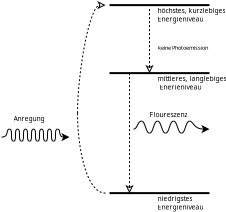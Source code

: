<?xml version="1.0" encoding="UTF-8"?>
<dia:diagram xmlns:dia="http://www.lysator.liu.se/~alla/dia/">
  <dia:layer name="Background" visible="true" active="true">
    <dia:object type="Standard - Line" version="0" id="O0">
      <dia:attribute name="obj_pos">
        <dia:point val="6.2,6.8"/>
      </dia:attribute>
      <dia:attribute name="obj_bb">
        <dia:rectangle val="6.15,6.75;11.25,6.85"/>
      </dia:attribute>
      <dia:attribute name="conn_endpoints">
        <dia:point val="6.2,6.8"/>
        <dia:point val="11.2,6.8"/>
      </dia:attribute>
      <dia:attribute name="numcp">
        <dia:int val="1"/>
      </dia:attribute>
    </dia:object>
    <dia:object type="Standard - Line" version="0" id="O1">
      <dia:attribute name="obj_pos">
        <dia:point val="6.2,10.2"/>
      </dia:attribute>
      <dia:attribute name="obj_bb">
        <dia:rectangle val="6.15,10.15;11.25,10.25"/>
      </dia:attribute>
      <dia:attribute name="conn_endpoints">
        <dia:point val="6.2,10.2"/>
        <dia:point val="11.2,10.2"/>
      </dia:attribute>
      <dia:attribute name="numcp">
        <dia:int val="1"/>
      </dia:attribute>
    </dia:object>
    <dia:object type="Standard - Line" version="0" id="O2">
      <dia:attribute name="obj_pos">
        <dia:point val="6.2,16.2"/>
      </dia:attribute>
      <dia:attribute name="obj_bb">
        <dia:rectangle val="6.15,16.15;11.25,16.25"/>
      </dia:attribute>
      <dia:attribute name="conn_endpoints">
        <dia:point val="6.2,16.2"/>
        <dia:point val="11.2,16.2"/>
      </dia:attribute>
      <dia:attribute name="numcp">
        <dia:int val="1"/>
      </dia:attribute>
    </dia:object>
    <dia:object type="Standard - Text" version="1" id="O3">
      <dia:attribute name="obj_pos">
        <dia:point val="12.2,8.2"/>
      </dia:attribute>
      <dia:attribute name="obj_bb">
        <dia:rectangle val="12.2,7.605;12.2,8.35"/>
      </dia:attribute>
      <dia:attribute name="text">
        <dia:composite type="text">
          <dia:attribute name="string">
            <dia:string>##</dia:string>
          </dia:attribute>
          <dia:attribute name="font">
            <dia:font family="sans" style="0" name="Helvetica"/>
          </dia:attribute>
          <dia:attribute name="height">
            <dia:real val="0.8"/>
          </dia:attribute>
          <dia:attribute name="pos">
            <dia:point val="12.2,8.2"/>
          </dia:attribute>
          <dia:attribute name="color">
            <dia:color val="#000000"/>
          </dia:attribute>
          <dia:attribute name="alignment">
            <dia:enum val="0"/>
          </dia:attribute>
        </dia:composite>
      </dia:attribute>
      <dia:attribute name="valign">
        <dia:enum val="3"/>
      </dia:attribute>
    </dia:object>
    <dia:object type="Standard - Text" version="1" id="O4">
      <dia:attribute name="obj_pos">
        <dia:point val="12.2,7.2"/>
      </dia:attribute>
      <dia:attribute name="obj_bb">
        <dia:rectangle val="12.2,6.605;12.2,7.35"/>
      </dia:attribute>
      <dia:attribute name="text">
        <dia:composite type="text">
          <dia:attribute name="string">
            <dia:string>##</dia:string>
          </dia:attribute>
          <dia:attribute name="font">
            <dia:font family="sans" style="0" name="Helvetica"/>
          </dia:attribute>
          <dia:attribute name="height">
            <dia:real val="0.8"/>
          </dia:attribute>
          <dia:attribute name="pos">
            <dia:point val="12.2,7.2"/>
          </dia:attribute>
          <dia:attribute name="color">
            <dia:color val="#000000"/>
          </dia:attribute>
          <dia:attribute name="alignment">
            <dia:enum val="0"/>
          </dia:attribute>
        </dia:composite>
      </dia:attribute>
      <dia:attribute name="valign">
        <dia:enum val="3"/>
      </dia:attribute>
    </dia:object>
    <dia:object type="Standard - Text" version="1" id="O5">
      <dia:attribute name="obj_pos">
        <dia:point val="-3,13"/>
      </dia:attribute>
      <dia:attribute name="obj_bb">
        <dia:rectangle val="-3,12.405;-3,13.15"/>
      </dia:attribute>
      <dia:attribute name="text">
        <dia:composite type="text">
          <dia:attribute name="string">
            <dia:string>##</dia:string>
          </dia:attribute>
          <dia:attribute name="font">
            <dia:font family="sans" style="0" name="Helvetica"/>
          </dia:attribute>
          <dia:attribute name="height">
            <dia:real val="0.8"/>
          </dia:attribute>
          <dia:attribute name="pos">
            <dia:point val="-3,13"/>
          </dia:attribute>
          <dia:attribute name="color">
            <dia:color val="#000000"/>
          </dia:attribute>
          <dia:attribute name="alignment">
            <dia:enum val="0"/>
          </dia:attribute>
        </dia:composite>
      </dia:attribute>
      <dia:attribute name="valign">
        <dia:enum val="3"/>
      </dia:attribute>
    </dia:object>
    <dia:object type="Standard - Text" version="1" id="O6">
      <dia:attribute name="obj_pos">
        <dia:point val="8.6,10.6"/>
      </dia:attribute>
      <dia:attribute name="obj_bb">
        <dia:rectangle val="8.6,10.287;12.265,11.103"/>
      </dia:attribute>
      <dia:attribute name="text">
        <dia:composite type="text">
          <dia:attribute name="string">
            <dia:string>#mittleres, langlebiges
 Enerieniveau#</dia:string>
          </dia:attribute>
          <dia:attribute name="font">
            <dia:font family="sans" style="0" name="Helvetica"/>
          </dia:attribute>
          <dia:attribute name="height">
            <dia:real val="0.423"/>
          </dia:attribute>
          <dia:attribute name="pos">
            <dia:point val="8.6,10.6"/>
          </dia:attribute>
          <dia:attribute name="color">
            <dia:color val="#000000"/>
          </dia:attribute>
          <dia:attribute name="alignment">
            <dia:enum val="0"/>
          </dia:attribute>
        </dia:composite>
      </dia:attribute>
      <dia:attribute name="valign">
        <dia:enum val="3"/>
      </dia:attribute>
    </dia:object>
    <dia:object type="Standard - Text" version="1" id="O7">
      <dia:attribute name="obj_pos">
        <dia:point val="8.6,7.2"/>
      </dia:attribute>
      <dia:attribute name="obj_bb">
        <dia:rectangle val="8.6,6.888;12.255,7.703"/>
      </dia:attribute>
      <dia:attribute name="text">
        <dia:composite type="text">
          <dia:attribute name="string">
            <dia:string>#höchstes, kurzlebiges
Energieniveau#</dia:string>
          </dia:attribute>
          <dia:attribute name="font">
            <dia:font family="sans" style="0" name="Helvetica"/>
          </dia:attribute>
          <dia:attribute name="height">
            <dia:real val="0.423"/>
          </dia:attribute>
          <dia:attribute name="pos">
            <dia:point val="8.6,7.2"/>
          </dia:attribute>
          <dia:attribute name="color">
            <dia:color val="#000000"/>
          </dia:attribute>
          <dia:attribute name="alignment">
            <dia:enum val="0"/>
          </dia:attribute>
        </dia:composite>
      </dia:attribute>
      <dia:attribute name="valign">
        <dia:enum val="3"/>
      </dia:attribute>
    </dia:object>
    <dia:object type="Standard - Text" version="1" id="O8">
      <dia:attribute name="obj_pos">
        <dia:point val="3,10"/>
      </dia:attribute>
      <dia:attribute name="obj_bb">
        <dia:rectangle val="3,9.405;3,10.15"/>
      </dia:attribute>
      <dia:attribute name="text">
        <dia:composite type="text">
          <dia:attribute name="string">
            <dia:string>##</dia:string>
          </dia:attribute>
          <dia:attribute name="font">
            <dia:font family="sans" style="0" name="Helvetica"/>
          </dia:attribute>
          <dia:attribute name="height">
            <dia:real val="0.8"/>
          </dia:attribute>
          <dia:attribute name="pos">
            <dia:point val="3,10"/>
          </dia:attribute>
          <dia:attribute name="color">
            <dia:color val="#000000"/>
          </dia:attribute>
          <dia:attribute name="alignment">
            <dia:enum val="0"/>
          </dia:attribute>
        </dia:composite>
      </dia:attribute>
      <dia:attribute name="valign">
        <dia:enum val="3"/>
      </dia:attribute>
    </dia:object>
    <dia:object type="Standard - Text" version="1" id="O9">
      <dia:attribute name="obj_pos">
        <dia:point val="3.8,8"/>
      </dia:attribute>
      <dia:attribute name="obj_bb">
        <dia:rectangle val="3.8,7.405;3.8,8.15"/>
      </dia:attribute>
      <dia:attribute name="text">
        <dia:composite type="text">
          <dia:attribute name="string">
            <dia:string>##</dia:string>
          </dia:attribute>
          <dia:attribute name="font">
            <dia:font family="sans" style="0" name="Helvetica"/>
          </dia:attribute>
          <dia:attribute name="height">
            <dia:real val="0.8"/>
          </dia:attribute>
          <dia:attribute name="pos">
            <dia:point val="3.8,8"/>
          </dia:attribute>
          <dia:attribute name="color">
            <dia:color val="#000000"/>
          </dia:attribute>
          <dia:attribute name="alignment">
            <dia:enum val="0"/>
          </dia:attribute>
        </dia:composite>
      </dia:attribute>
      <dia:attribute name="valign">
        <dia:enum val="3"/>
      </dia:attribute>
    </dia:object>
    <dia:object type="Standard - Text" version="1" id="O10">
      <dia:attribute name="obj_pos">
        <dia:point val="8.6,16.6"/>
      </dia:attribute>
      <dia:attribute name="obj_bb">
        <dia:rectangle val="8.6,16.288;11.027,17.103"/>
      </dia:attribute>
      <dia:attribute name="text">
        <dia:composite type="text">
          <dia:attribute name="string">
            <dia:string>#niedrigstes
Energieniveau#</dia:string>
          </dia:attribute>
          <dia:attribute name="font">
            <dia:font family="sans" style="0" name="Helvetica"/>
          </dia:attribute>
          <dia:attribute name="height">
            <dia:real val="0.423"/>
          </dia:attribute>
          <dia:attribute name="pos">
            <dia:point val="8.6,16.6"/>
          </dia:attribute>
          <dia:attribute name="color">
            <dia:color val="#000000"/>
          </dia:attribute>
          <dia:attribute name="alignment">
            <dia:enum val="0"/>
          </dia:attribute>
        </dia:composite>
      </dia:attribute>
      <dia:attribute name="valign">
        <dia:enum val="3"/>
      </dia:attribute>
    </dia:object>
    <dia:object type="Standard - Line" version="0" id="O11">
      <dia:attribute name="obj_pos">
        <dia:point val="8.2,7"/>
      </dia:attribute>
      <dia:attribute name="obj_bb">
        <dia:rectangle val="7.994,6.975;8.406,10.256"/>
      </dia:attribute>
      <dia:attribute name="conn_endpoints">
        <dia:point val="8.2,7"/>
        <dia:point val="8.2,10.2"/>
      </dia:attribute>
      <dia:attribute name="numcp">
        <dia:int val="1"/>
      </dia:attribute>
      <dia:attribute name="line_width">
        <dia:real val="0.05"/>
      </dia:attribute>
      <dia:attribute name="line_style">
        <dia:enum val="4"/>
      </dia:attribute>
      <dia:attribute name="end_arrow">
        <dia:enum val="23"/>
      </dia:attribute>
      <dia:attribute name="end_arrow_length">
        <dia:real val="0.3"/>
      </dia:attribute>
      <dia:attribute name="end_arrow_width">
        <dia:real val="0.3"/>
      </dia:attribute>
    </dia:object>
    <dia:object type="Standard - Line" version="0" id="O12">
      <dia:attribute name="obj_pos">
        <dia:point val="7.2,10.2"/>
      </dia:attribute>
      <dia:attribute name="obj_bb">
        <dia:rectangle val="6.994,10.175;7.406,16.256"/>
      </dia:attribute>
      <dia:attribute name="conn_endpoints">
        <dia:point val="7.2,10.2"/>
        <dia:point val="7.2,16.2"/>
      </dia:attribute>
      <dia:attribute name="numcp">
        <dia:int val="1"/>
      </dia:attribute>
      <dia:attribute name="line_width">
        <dia:real val="0.05"/>
      </dia:attribute>
      <dia:attribute name="line_style">
        <dia:enum val="4"/>
      </dia:attribute>
      <dia:attribute name="end_arrow">
        <dia:enum val="23"/>
      </dia:attribute>
      <dia:attribute name="end_arrow_length">
        <dia:real val="0.3"/>
      </dia:attribute>
      <dia:attribute name="end_arrow_width">
        <dia:real val="0.3"/>
      </dia:attribute>
    </dia:object>
    <dia:object type="Standard - BezierLine" version="0" id="O13">
      <dia:attribute name="obj_pos">
        <dia:point val="7.4,13"/>
      </dia:attribute>
      <dia:attribute name="obj_bb">
        <dia:rectangle val="7.375,12.575;7.825,13.025"/>
      </dia:attribute>
      <dia:attribute name="bez_points">
        <dia:point val="7.4,13"/>
        <dia:point val="7.6,13"/>
        <dia:point val="7.6,12.6"/>
        <dia:point val="7.8,12.6"/>
      </dia:attribute>
      <dia:attribute name="corner_types">
        <dia:enum val="0"/>
        <dia:enum val="0"/>
      </dia:attribute>
      <dia:attribute name="line_width">
        <dia:real val="0.05"/>
      </dia:attribute>
    </dia:object>
    <dia:object type="Standard - BezierLine" version="0" id="O14">
      <dia:attribute name="obj_pos">
        <dia:point val="7.8,12.6"/>
      </dia:attribute>
      <dia:attribute name="obj_bb">
        <dia:rectangle val="7.775,12.575;8.225,13.225"/>
      </dia:attribute>
      <dia:attribute name="bez_points">
        <dia:point val="7.8,12.6"/>
        <dia:point val="8,12.6"/>
        <dia:point val="8,13.2"/>
        <dia:point val="8.2,13.2"/>
      </dia:attribute>
      <dia:attribute name="corner_types">
        <dia:enum val="0"/>
        <dia:enum val="0"/>
      </dia:attribute>
      <dia:attribute name="line_width">
        <dia:real val="0.05"/>
      </dia:attribute>
    </dia:object>
    <dia:object type="Standard - BezierLine" version="0" id="O15">
      <dia:attribute name="obj_pos">
        <dia:point val="9.8,13.2"/>
      </dia:attribute>
      <dia:attribute name="obj_bb">
        <dia:rectangle val="9.775,12.575;10.225,13.225"/>
      </dia:attribute>
      <dia:attribute name="bez_points">
        <dia:point val="9.8,13.2"/>
        <dia:point val="10,13.2"/>
        <dia:point val="10,12.6"/>
        <dia:point val="10.2,12.6"/>
      </dia:attribute>
      <dia:attribute name="corner_types">
        <dia:enum val="0"/>
        <dia:enum val="0"/>
      </dia:attribute>
      <dia:attribute name="line_width">
        <dia:real val="0.05"/>
      </dia:attribute>
    </dia:object>
    <dia:object type="Standard - BezierLine" version="0" id="O16">
      <dia:attribute name="obj_pos">
        <dia:point val="10.2,12.6"/>
      </dia:attribute>
      <dia:attribute name="obj_bb">
        <dia:rectangle val="10.175,12.575;11.2,13.206"/>
      </dia:attribute>
      <dia:attribute name="bez_points">
        <dia:point val="10.2,12.6"/>
        <dia:point val="10.4,12.6"/>
        <dia:point val="10.4,13"/>
        <dia:point val="11.2,13"/>
      </dia:attribute>
      <dia:attribute name="corner_types">
        <dia:enum val="0"/>
        <dia:enum val="0"/>
      </dia:attribute>
      <dia:attribute name="line_width">
        <dia:real val="0.05"/>
      </dia:attribute>
      <dia:attribute name="end_arrow">
        <dia:enum val="22"/>
      </dia:attribute>
      <dia:attribute name="end_arrow_length">
        <dia:real val="0.3"/>
      </dia:attribute>
      <dia:attribute name="end_arrow_width">
        <dia:real val="0.3"/>
      </dia:attribute>
    </dia:object>
    <dia:object type="Standard - BezierLine" version="0" id="O17">
      <dia:attribute name="obj_pos">
        <dia:point val="9,13.2"/>
      </dia:attribute>
      <dia:attribute name="obj_bb">
        <dia:rectangle val="8.975,12.575;9.425,13.225"/>
      </dia:attribute>
      <dia:attribute name="bez_points">
        <dia:point val="9,13.2"/>
        <dia:point val="9.2,13.2"/>
        <dia:point val="9.2,12.6"/>
        <dia:point val="9.4,12.6"/>
      </dia:attribute>
      <dia:attribute name="corner_types">
        <dia:enum val="0"/>
        <dia:enum val="0"/>
      </dia:attribute>
      <dia:attribute name="line_width">
        <dia:real val="0.05"/>
      </dia:attribute>
    </dia:object>
    <dia:object type="Standard - BezierLine" version="0" id="O18">
      <dia:attribute name="obj_pos">
        <dia:point val="9.4,12.6"/>
      </dia:attribute>
      <dia:attribute name="obj_bb">
        <dia:rectangle val="9.375,12.575;9.825,13.225"/>
      </dia:attribute>
      <dia:attribute name="bez_points">
        <dia:point val="9.4,12.6"/>
        <dia:point val="9.6,12.6"/>
        <dia:point val="9.6,13.2"/>
        <dia:point val="9.8,13.2"/>
      </dia:attribute>
      <dia:attribute name="corner_types">
        <dia:enum val="0"/>
        <dia:enum val="0"/>
      </dia:attribute>
      <dia:attribute name="line_width">
        <dia:real val="0.05"/>
      </dia:attribute>
    </dia:object>
    <dia:object type="Standard - BezierLine" version="0" id="O19">
      <dia:attribute name="obj_pos">
        <dia:point val="8.2,13.2"/>
      </dia:attribute>
      <dia:attribute name="obj_bb">
        <dia:rectangle val="8.175,12.575;8.625,13.225"/>
      </dia:attribute>
      <dia:attribute name="bez_points">
        <dia:point val="8.2,13.2"/>
        <dia:point val="8.4,13.2"/>
        <dia:point val="8.4,12.6"/>
        <dia:point val="8.6,12.6"/>
      </dia:attribute>
      <dia:attribute name="corner_types">
        <dia:enum val="0"/>
        <dia:enum val="0"/>
      </dia:attribute>
      <dia:attribute name="line_width">
        <dia:real val="0.05"/>
      </dia:attribute>
    </dia:object>
    <dia:object type="Standard - BezierLine" version="0" id="O20">
      <dia:attribute name="obj_pos">
        <dia:point val="8.6,12.6"/>
      </dia:attribute>
      <dia:attribute name="obj_bb">
        <dia:rectangle val="8.575,12.575;9.025,13.225"/>
      </dia:attribute>
      <dia:attribute name="bez_points">
        <dia:point val="8.6,12.6"/>
        <dia:point val="8.8,12.6"/>
        <dia:point val="8.8,13.2"/>
        <dia:point val="9,13.2"/>
      </dia:attribute>
      <dia:attribute name="corner_types">
        <dia:enum val="0"/>
        <dia:enum val="0"/>
      </dia:attribute>
      <dia:attribute name="line_width">
        <dia:real val="0.05"/>
      </dia:attribute>
    </dia:object>
    <dia:object type="Standard - Text" version="1" id="O21">
      <dia:attribute name="obj_pos">
        <dia:point val="11.2,12.6"/>
      </dia:attribute>
      <dia:attribute name="obj_bb">
        <dia:rectangle val="11.2,12.005;11.2,12.75"/>
      </dia:attribute>
      <dia:attribute name="text">
        <dia:composite type="text">
          <dia:attribute name="string">
            <dia:string>##</dia:string>
          </dia:attribute>
          <dia:attribute name="font">
            <dia:font family="sans" style="0" name="Helvetica"/>
          </dia:attribute>
          <dia:attribute name="height">
            <dia:real val="0.8"/>
          </dia:attribute>
          <dia:attribute name="pos">
            <dia:point val="11.2,12.6"/>
          </dia:attribute>
          <dia:attribute name="color">
            <dia:color val="#000000"/>
          </dia:attribute>
          <dia:attribute name="alignment">
            <dia:enum val="0"/>
          </dia:attribute>
        </dia:composite>
      </dia:attribute>
      <dia:attribute name="valign">
        <dia:enum val="3"/>
      </dia:attribute>
    </dia:object>
    <dia:object type="Standard - Text" version="1" id="O22">
      <dia:attribute name="obj_pos">
        <dia:point val="8.625,9.036"/>
      </dia:attribute>
      <dia:attribute name="obj_bb">
        <dia:rectangle val="8.625,8.774;11.532,9.104"/>
      </dia:attribute>
      <dia:attribute name="text">
        <dia:composite type="text">
          <dia:attribute name="string">
            <dia:string>#keine Photoemission#</dia:string>
          </dia:attribute>
          <dia:attribute name="font">
            <dia:font family="sans" style="0" name="Helvetica"/>
          </dia:attribute>
          <dia:attribute name="height">
            <dia:real val="0.353"/>
          </dia:attribute>
          <dia:attribute name="pos">
            <dia:point val="8.625,9.036"/>
          </dia:attribute>
          <dia:attribute name="color">
            <dia:color val="#000000"/>
          </dia:attribute>
          <dia:attribute name="alignment">
            <dia:enum val="0"/>
          </dia:attribute>
        </dia:composite>
      </dia:attribute>
      <dia:attribute name="valign">
        <dia:enum val="3"/>
      </dia:attribute>
    </dia:object>
    <dia:object type="Standard - Text" version="1" id="O23">
      <dia:attribute name="obj_pos">
        <dia:point val="8.2,12.4"/>
      </dia:attribute>
      <dia:attribute name="obj_bb">
        <dia:rectangle val="8.2,12.088;10.205,12.48"/>
      </dia:attribute>
      <dia:attribute name="text">
        <dia:composite type="text">
          <dia:attribute name="string">
            <dia:string>#Floureszenz#</dia:string>
          </dia:attribute>
          <dia:attribute name="font">
            <dia:font family="sans" style="0" name="Helvetica"/>
          </dia:attribute>
          <dia:attribute name="height">
            <dia:real val="0.423"/>
          </dia:attribute>
          <dia:attribute name="pos">
            <dia:point val="8.2,12.4"/>
          </dia:attribute>
          <dia:attribute name="color">
            <dia:color val="#000000"/>
          </dia:attribute>
          <dia:attribute name="alignment">
            <dia:enum val="0"/>
          </dia:attribute>
        </dia:composite>
      </dia:attribute>
      <dia:attribute name="valign">
        <dia:enum val="3"/>
      </dia:attribute>
    </dia:object>
    <dia:object type="Standard - BezierLine" version="0" id="O24">
      <dia:attribute name="obj_pos">
        <dia:point val="6,16.2"/>
      </dia:attribute>
      <dia:attribute name="obj_bb">
        <dia:rectangle val="4.575,12.175;6.025,16.225"/>
      </dia:attribute>
      <dia:attribute name="bez_points">
        <dia:point val="6,16.2"/>
        <dia:point val="5,16.2"/>
        <dia:point val="4.6,13.8"/>
        <dia:point val="4.6,12.2"/>
      </dia:attribute>
      <dia:attribute name="corner_types">
        <dia:enum val="0"/>
        <dia:enum val="0"/>
      </dia:attribute>
      <dia:attribute name="line_width">
        <dia:real val="0.05"/>
      </dia:attribute>
      <dia:attribute name="line_style">
        <dia:enum val="4"/>
      </dia:attribute>
    </dia:object>
    <dia:object type="Standard - BezierLine" version="0" id="O25">
      <dia:attribute name="obj_pos">
        <dia:point val="4.6,12.2"/>
      </dia:attribute>
      <dia:attribute name="obj_bb">
        <dia:rectangle val="4.575,6.594;6,12.225"/>
      </dia:attribute>
      <dia:attribute name="bez_points">
        <dia:point val="4.6,12.2"/>
        <dia:point val="4.6,10.2"/>
        <dia:point val="5.2,6.8"/>
        <dia:point val="6,6.8"/>
      </dia:attribute>
      <dia:attribute name="corner_types">
        <dia:enum val="0"/>
        <dia:enum val="0"/>
      </dia:attribute>
      <dia:attribute name="line_width">
        <dia:real val="0.05"/>
      </dia:attribute>
      <dia:attribute name="line_style">
        <dia:enum val="4"/>
      </dia:attribute>
      <dia:attribute name="end_arrow">
        <dia:enum val="23"/>
      </dia:attribute>
      <dia:attribute name="end_arrow_length">
        <dia:real val="0.3"/>
      </dia:attribute>
      <dia:attribute name="end_arrow_width">
        <dia:real val="0.3"/>
      </dia:attribute>
    </dia:object>
    <dia:object type="Standard - BezierLine" version="0" id="O26">
      <dia:attribute name="obj_pos">
        <dia:point val="1.2,13"/>
      </dia:attribute>
      <dia:attribute name="obj_bb">
        <dia:rectangle val="1.175,12.975;1.425,13.625"/>
      </dia:attribute>
      <dia:attribute name="bez_points">
        <dia:point val="1.2,13"/>
        <dia:point val="1.4,13"/>
        <dia:point val="1.2,13.6"/>
        <dia:point val="1.4,13.6"/>
      </dia:attribute>
      <dia:attribute name="corner_types">
        <dia:enum val="0"/>
        <dia:enum val="0"/>
      </dia:attribute>
      <dia:attribute name="line_width">
        <dia:real val="0.05"/>
      </dia:attribute>
    </dia:object>
    <dia:object type="Standard - BezierLine" version="0" id="O27">
      <dia:attribute name="obj_pos">
        <dia:point val="2.2,13.6"/>
      </dia:attribute>
      <dia:attribute name="obj_bb">
        <dia:rectangle val="2.175,12.975;2.425,13.625"/>
      </dia:attribute>
      <dia:attribute name="bez_points">
        <dia:point val="2.2,13.6"/>
        <dia:point val="2.4,13.6"/>
        <dia:point val="2.2,13"/>
        <dia:point val="2.4,13"/>
      </dia:attribute>
      <dia:attribute name="corner_types">
        <dia:enum val="0"/>
        <dia:enum val="0"/>
      </dia:attribute>
      <dia:attribute name="line_width">
        <dia:real val="0.05"/>
      </dia:attribute>
    </dia:object>
    <dia:object type="Standard - BezierLine" version="0" id="O28">
      <dia:attribute name="obj_pos">
        <dia:point val="3.6,13"/>
      </dia:attribute>
      <dia:attribute name="obj_bb">
        <dia:rectangle val="3.575,12.975;4.2,13.606"/>
      </dia:attribute>
      <dia:attribute name="bez_points">
        <dia:point val="3.6,13"/>
        <dia:point val="3.8,13"/>
        <dia:point val="3.6,13.4"/>
        <dia:point val="4.2,13.4"/>
      </dia:attribute>
      <dia:attribute name="corner_types">
        <dia:enum val="0"/>
        <dia:enum val="0"/>
      </dia:attribute>
      <dia:attribute name="line_width">
        <dia:real val="0.05"/>
      </dia:attribute>
      <dia:attribute name="end_arrow">
        <dia:enum val="22"/>
      </dia:attribute>
      <dia:attribute name="end_arrow_length">
        <dia:real val="0.3"/>
      </dia:attribute>
      <dia:attribute name="end_arrow_width">
        <dia:real val="0.3"/>
      </dia:attribute>
    </dia:object>
    <dia:object type="Standard - BezierLine" version="0" id="O29">
      <dia:attribute name="obj_pos">
        <dia:point val="1.8,13.6"/>
      </dia:attribute>
      <dia:attribute name="obj_bb">
        <dia:rectangle val="1.775,12.975;2.025,13.625"/>
      </dia:attribute>
      <dia:attribute name="bez_points">
        <dia:point val="1.8,13.6"/>
        <dia:point val="2,13.6"/>
        <dia:point val="1.8,13"/>
        <dia:point val="2,13"/>
      </dia:attribute>
      <dia:attribute name="corner_types">
        <dia:enum val="0"/>
        <dia:enum val="0"/>
      </dia:attribute>
      <dia:attribute name="line_width">
        <dia:real val="0.05"/>
      </dia:attribute>
    </dia:object>
    <dia:object type="Standard - BezierLine" version="0" id="O30">
      <dia:attribute name="obj_pos">
        <dia:point val="2,13"/>
      </dia:attribute>
      <dia:attribute name="obj_bb">
        <dia:rectangle val="1.975,12.975;2.225,13.625"/>
      </dia:attribute>
      <dia:attribute name="bez_points">
        <dia:point val="2,13"/>
        <dia:point val="2.2,13"/>
        <dia:point val="2,13.6"/>
        <dia:point val="2.2,13.6"/>
      </dia:attribute>
      <dia:attribute name="corner_types">
        <dia:enum val="0"/>
        <dia:enum val="0"/>
      </dia:attribute>
      <dia:attribute name="line_width">
        <dia:real val="0.05"/>
      </dia:attribute>
    </dia:object>
    <dia:object type="Standard - BezierLine" version="0" id="O31">
      <dia:attribute name="obj_pos">
        <dia:point val="1.4,13.6"/>
      </dia:attribute>
      <dia:attribute name="obj_bb">
        <dia:rectangle val="1.375,12.975;1.625,13.625"/>
      </dia:attribute>
      <dia:attribute name="bez_points">
        <dia:point val="1.4,13.6"/>
        <dia:point val="1.6,13.6"/>
        <dia:point val="1.4,13"/>
        <dia:point val="1.6,13"/>
      </dia:attribute>
      <dia:attribute name="corner_types">
        <dia:enum val="0"/>
        <dia:enum val="0"/>
      </dia:attribute>
      <dia:attribute name="line_width">
        <dia:real val="0.05"/>
      </dia:attribute>
    </dia:object>
    <dia:object type="Standard - BezierLine" version="0" id="O32">
      <dia:attribute name="obj_pos">
        <dia:point val="1.6,13"/>
      </dia:attribute>
      <dia:attribute name="obj_bb">
        <dia:rectangle val="1.575,12.975;1.825,13.625"/>
      </dia:attribute>
      <dia:attribute name="bez_points">
        <dia:point val="1.6,13"/>
        <dia:point val="1.8,13"/>
        <dia:point val="1.6,13.6"/>
        <dia:point val="1.8,13.6"/>
      </dia:attribute>
      <dia:attribute name="corner_types">
        <dia:enum val="0"/>
        <dia:enum val="0"/>
      </dia:attribute>
      <dia:attribute name="line_width">
        <dia:real val="0.05"/>
      </dia:attribute>
    </dia:object>
    <dia:object type="Standard - Text" version="1" id="O33">
      <dia:attribute name="obj_pos">
        <dia:point val="3.2,12.4"/>
      </dia:attribute>
      <dia:attribute name="obj_bb">
        <dia:rectangle val="3.2,11.805;3.2,12.55"/>
      </dia:attribute>
      <dia:attribute name="text">
        <dia:composite type="text">
          <dia:attribute name="string">
            <dia:string>##</dia:string>
          </dia:attribute>
          <dia:attribute name="font">
            <dia:font family="sans" style="0" name="Helvetica"/>
          </dia:attribute>
          <dia:attribute name="height">
            <dia:real val="0.8"/>
          </dia:attribute>
          <dia:attribute name="pos">
            <dia:point val="3.2,12.4"/>
          </dia:attribute>
          <dia:attribute name="color">
            <dia:color val="#000000"/>
          </dia:attribute>
          <dia:attribute name="alignment">
            <dia:enum val="0"/>
          </dia:attribute>
        </dia:composite>
      </dia:attribute>
      <dia:attribute name="valign">
        <dia:enum val="3"/>
      </dia:attribute>
    </dia:object>
    <dia:object type="Standard - BezierLine" version="0" id="O34">
      <dia:attribute name="obj_pos">
        <dia:point val="2.4,13"/>
      </dia:attribute>
      <dia:attribute name="obj_bb">
        <dia:rectangle val="2.375,12.975;2.625,13.625"/>
      </dia:attribute>
      <dia:attribute name="bez_points">
        <dia:point val="2.4,13"/>
        <dia:point val="2.6,13"/>
        <dia:point val="2.4,13.6"/>
        <dia:point val="2.6,13.6"/>
      </dia:attribute>
      <dia:attribute name="corner_types">
        <dia:enum val="0"/>
        <dia:enum val="0"/>
      </dia:attribute>
      <dia:attribute name="line_width">
        <dia:real val="0.05"/>
      </dia:attribute>
    </dia:object>
    <dia:object type="Standard - BezierLine" version="0" id="O35">
      <dia:attribute name="obj_pos">
        <dia:point val="3.4,13.6"/>
      </dia:attribute>
      <dia:attribute name="obj_bb">
        <dia:rectangle val="3.375,12.975;3.625,13.625"/>
      </dia:attribute>
      <dia:attribute name="bez_points">
        <dia:point val="3.4,13.6"/>
        <dia:point val="3.6,13.6"/>
        <dia:point val="3.4,13"/>
        <dia:point val="3.6,13"/>
      </dia:attribute>
      <dia:attribute name="corner_types">
        <dia:enum val="0"/>
        <dia:enum val="0"/>
      </dia:attribute>
      <dia:attribute name="line_width">
        <dia:real val="0.05"/>
      </dia:attribute>
    </dia:object>
    <dia:object type="Standard - BezierLine" version="0" id="O36">
      <dia:attribute name="obj_pos">
        <dia:point val="3,13.6"/>
      </dia:attribute>
      <dia:attribute name="obj_bb">
        <dia:rectangle val="2.975,12.975;3.225,13.625"/>
      </dia:attribute>
      <dia:attribute name="bez_points">
        <dia:point val="3,13.6"/>
        <dia:point val="3.2,13.6"/>
        <dia:point val="3,13"/>
        <dia:point val="3.2,13"/>
      </dia:attribute>
      <dia:attribute name="corner_types">
        <dia:enum val="0"/>
        <dia:enum val="0"/>
      </dia:attribute>
      <dia:attribute name="line_width">
        <dia:real val="0.05"/>
      </dia:attribute>
    </dia:object>
    <dia:object type="Standard - BezierLine" version="0" id="O37">
      <dia:attribute name="obj_pos">
        <dia:point val="3.2,13"/>
      </dia:attribute>
      <dia:attribute name="obj_bb">
        <dia:rectangle val="3.175,12.975;3.425,13.625"/>
      </dia:attribute>
      <dia:attribute name="bez_points">
        <dia:point val="3.2,13"/>
        <dia:point val="3.4,13"/>
        <dia:point val="3.2,13.6"/>
        <dia:point val="3.4,13.6"/>
      </dia:attribute>
      <dia:attribute name="corner_types">
        <dia:enum val="0"/>
        <dia:enum val="0"/>
      </dia:attribute>
      <dia:attribute name="line_width">
        <dia:real val="0.05"/>
      </dia:attribute>
    </dia:object>
    <dia:object type="Standard - BezierLine" version="0" id="O38">
      <dia:attribute name="obj_pos">
        <dia:point val="2.6,13.6"/>
      </dia:attribute>
      <dia:attribute name="obj_bb">
        <dia:rectangle val="2.575,12.975;2.825,13.625"/>
      </dia:attribute>
      <dia:attribute name="bez_points">
        <dia:point val="2.6,13.6"/>
        <dia:point val="2.8,13.6"/>
        <dia:point val="2.6,13"/>
        <dia:point val="2.8,13"/>
      </dia:attribute>
      <dia:attribute name="corner_types">
        <dia:enum val="0"/>
        <dia:enum val="0"/>
      </dia:attribute>
      <dia:attribute name="line_width">
        <dia:real val="0.05"/>
      </dia:attribute>
    </dia:object>
    <dia:object type="Standard - BezierLine" version="0" id="O39">
      <dia:attribute name="obj_pos">
        <dia:point val="2.8,13"/>
      </dia:attribute>
      <dia:attribute name="obj_bb">
        <dia:rectangle val="2.775,12.975;3.025,13.625"/>
      </dia:attribute>
      <dia:attribute name="bez_points">
        <dia:point val="2.8,13"/>
        <dia:point val="3,13"/>
        <dia:point val="2.8,13.6"/>
        <dia:point val="3,13.6"/>
      </dia:attribute>
      <dia:attribute name="corner_types">
        <dia:enum val="0"/>
        <dia:enum val="0"/>
      </dia:attribute>
      <dia:attribute name="line_width">
        <dia:real val="0.05"/>
      </dia:attribute>
    </dia:object>
    <dia:object type="Standard - Text" version="1" id="O40">
      <dia:attribute name="obj_pos">
        <dia:point val="1.4,12.6"/>
      </dia:attribute>
      <dia:attribute name="obj_bb">
        <dia:rectangle val="1.4,12.287;3.045,12.68"/>
      </dia:attribute>
      <dia:attribute name="text">
        <dia:composite type="text">
          <dia:attribute name="string">
            <dia:string>#Anregung#</dia:string>
          </dia:attribute>
          <dia:attribute name="font">
            <dia:font family="sans" style="0" name="Helvetica"/>
          </dia:attribute>
          <dia:attribute name="height">
            <dia:real val="0.423"/>
          </dia:attribute>
          <dia:attribute name="pos">
            <dia:point val="1.4,12.6"/>
          </dia:attribute>
          <dia:attribute name="color">
            <dia:color val="#000000"/>
          </dia:attribute>
          <dia:attribute name="alignment">
            <dia:enum val="0"/>
          </dia:attribute>
        </dia:composite>
      </dia:attribute>
      <dia:attribute name="valign">
        <dia:enum val="3"/>
      </dia:attribute>
    </dia:object>
    <dia:object type="Standard - BezierLine" version="0" id="O41">
      <dia:attribute name="obj_pos">
        <dia:point val="0.8,13.4"/>
      </dia:attribute>
      <dia:attribute name="obj_bb">
        <dia:rectangle val="0.775,12.975;1.225,13.425"/>
      </dia:attribute>
      <dia:attribute name="bez_points">
        <dia:point val="0.8,13.4"/>
        <dia:point val="1.2,13.4"/>
        <dia:point val="1,13"/>
        <dia:point val="1.2,13"/>
      </dia:attribute>
      <dia:attribute name="corner_types">
        <dia:enum val="0"/>
        <dia:enum val="0"/>
      </dia:attribute>
      <dia:attribute name="line_width">
        <dia:real val="0.05"/>
      </dia:attribute>
    </dia:object>
  </dia:layer>
</dia:diagram>
